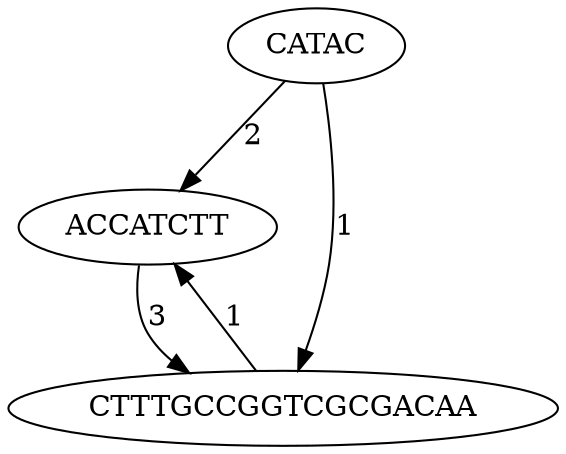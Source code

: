 digraph Sequences {
nodesep=0.7
CATAC
CATAC -> ACCATCTT [label="2"]
CATAC -> CTTTGCCGGTCGCGACAA [label="1"]
ACCATCTT
ACCATCTT -> CTTTGCCGGTCGCGACAA [label="3"]
CTTTGCCGGTCGCGACAA
CTTTGCCGGTCGCGACAA -> ACCATCTT [label="1"]
}
